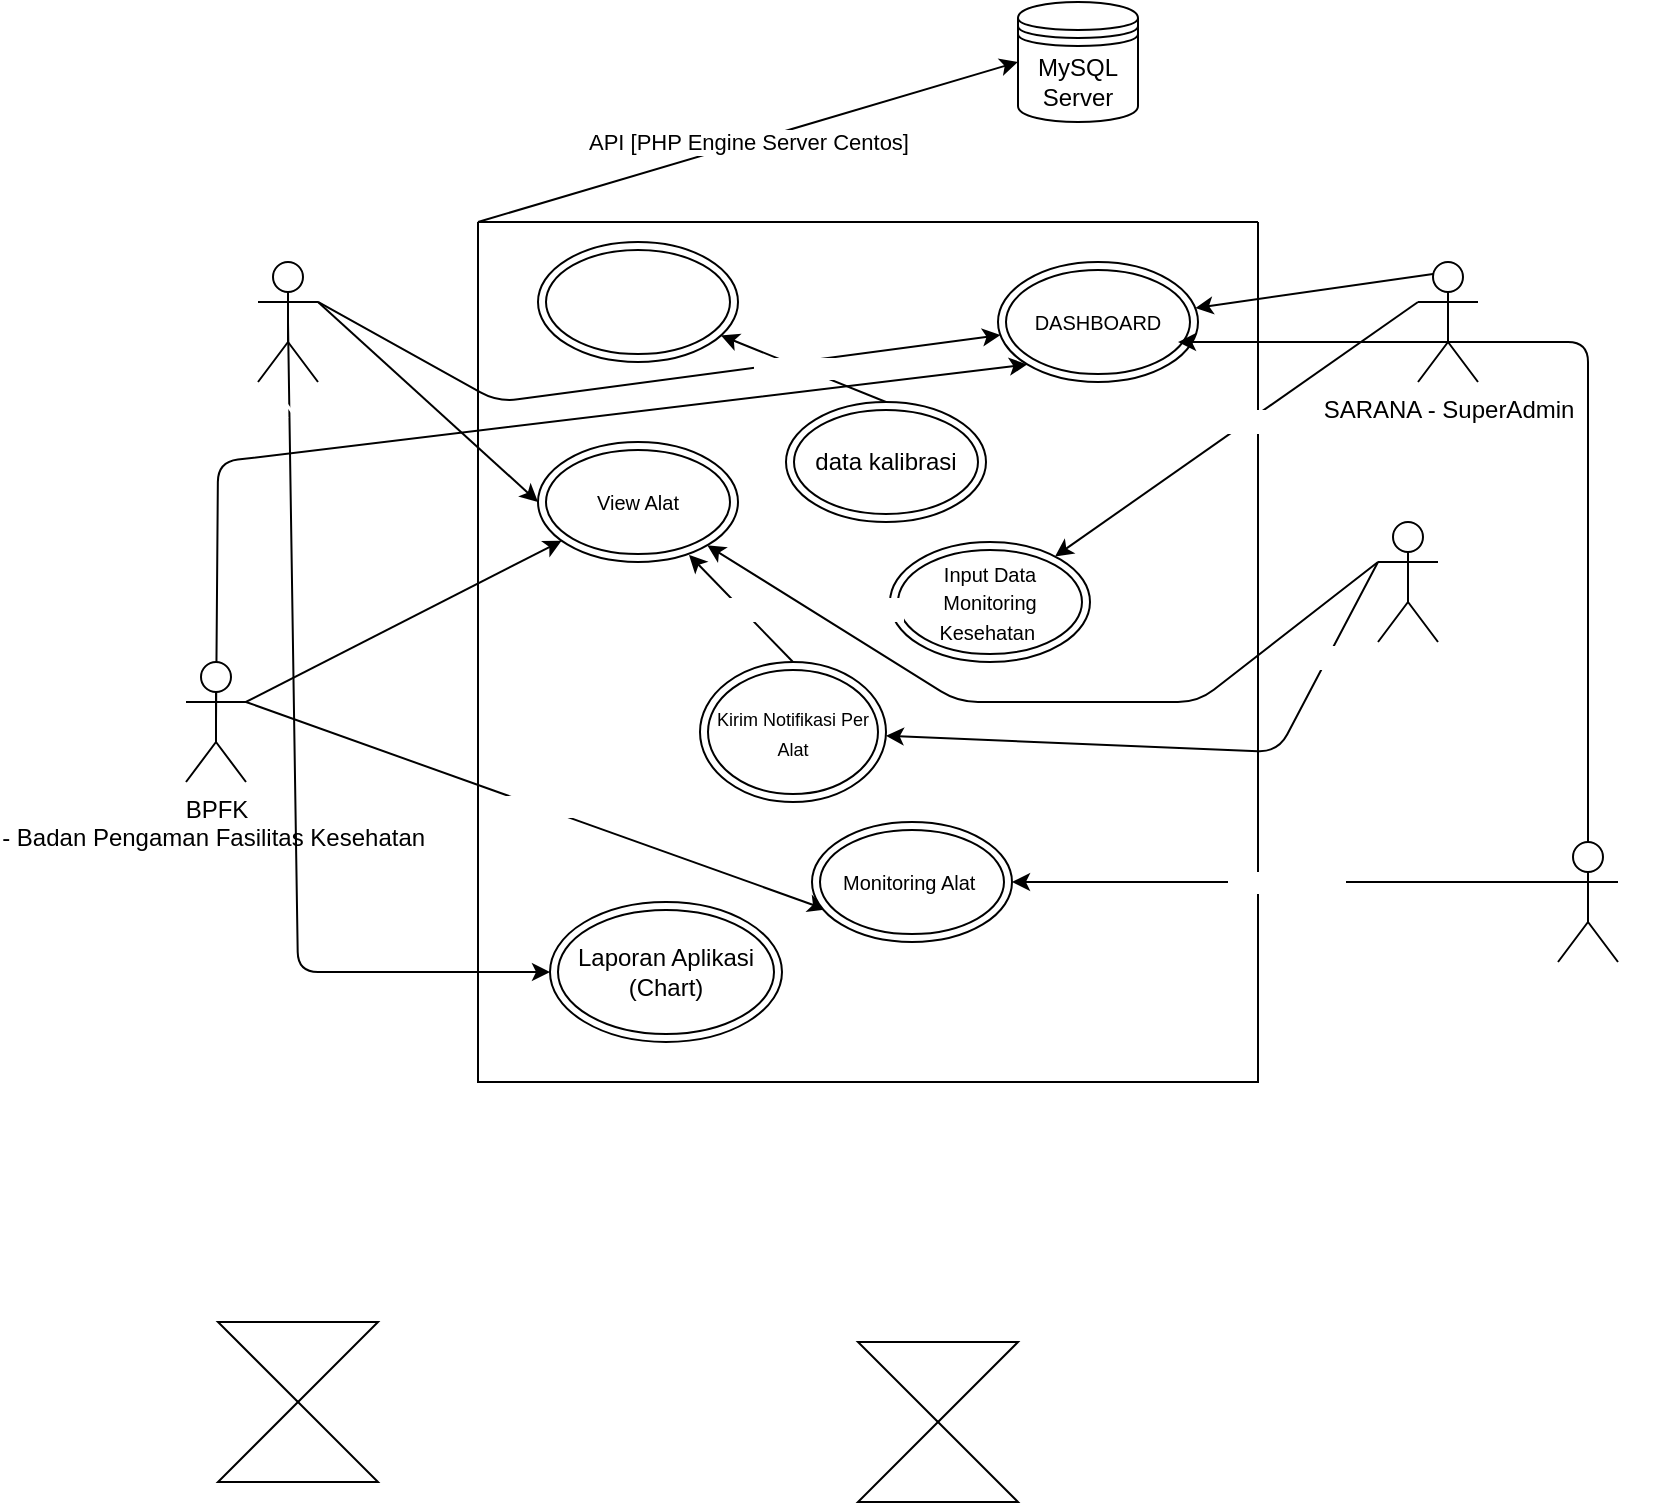 <mxfile>
    <diagram id="JOVopdvCqzf9IVyE2Mk1" name="USE CASE DIAGRAM">
        <mxGraphModel dx="1514" dy="584" grid="1" gridSize="10" guides="1" tooltips="1" connect="1" arrows="1" fold="1" page="1" pageScale="1" pageWidth="827" pageHeight="1169" math="0" shadow="0">
            <root>
                <mxCell id="0"/>
                <mxCell id="1" parent="0"/>
                <mxCell id="32" style="edgeStyle=none;html=1;exitX=1;exitY=0.333;exitDx=0;exitDy=0;exitPerimeter=0;fontSize=9;fontColor=#FFFFFF;" parent="1" source="2" target="29" edge="1">
                    <mxGeometry relative="1" as="geometry">
                        <Array as="points">
                            <mxPoint x="220" y="290"/>
                        </Array>
                    </mxGeometry>
                </mxCell>
                <mxCell id="35" style="edgeStyle=none;html=1;exitX=1;exitY=0.333;exitDx=0;exitDy=0;exitPerimeter=0;entryX=0;entryY=0.5;entryDx=0;entryDy=0;fontSize=9;fontColor=#FFFFFF;" parent="1" source="2" target="28" edge="1">
                    <mxGeometry relative="1" as="geometry"/>
                </mxCell>
                <mxCell id="40" style="edgeStyle=none;html=1;exitX=0.5;exitY=0.5;exitDx=0;exitDy=0;exitPerimeter=0;fontSize=9;fontColor=#FFFFFF;" parent="1" source="2" target="13" edge="1">
                    <mxGeometry relative="1" as="geometry">
                        <Array as="points">
                            <mxPoint x="120" y="575"/>
                        </Array>
                    </mxGeometry>
                </mxCell>
                <mxCell id="2" value="&lt;span id=&quot;docs-internal-guid-6491757e-7fff-908f-be83-5e8269bcc65f&quot;&gt;&lt;span style=&quot;font-family: &amp;quot;Times New Roman&amp;quot;; background-color: transparent; font-weight: 700; font-variant-numeric: normal; font-variant-east-asian: normal; vertical-align: baseline;&quot;&gt;&lt;font color=&quot;#ffffff&quot; style=&quot;font-size: 10px;&quot;&gt;KATIM PENUNJANG MEDIS &lt;/font&gt;&lt;/span&gt;&lt;/span&gt;" style="shape=umlActor;verticalLabelPosition=bottom;verticalAlign=top;html=1;outlineConnect=0;" parent="1" vertex="1">
                    <mxGeometry x="100" y="220" width="30" height="60" as="geometry"/>
                </mxCell>
                <mxCell id="27" value="List Alat Monitoring" style="edgeStyle=none;html=1;exitX=1;exitY=0.333;exitDx=0;exitDy=0;exitPerimeter=0;entryX=0.07;entryY=0.729;entryDx=0;entryDy=0;entryPerimeter=0;fontSize=9;fontColor=#FFFFFF;" parent="1" source="3" target="24" edge="1">
                    <mxGeometry relative="1" as="geometry"/>
                </mxCell>
                <mxCell id="33" style="edgeStyle=none;html=1;exitX=0.5;exitY=0.5;exitDx=0;exitDy=0;exitPerimeter=0;entryX=0;entryY=1;entryDx=0;entryDy=0;fontSize=9;fontColor=#FFFFFF;" parent="1" source="3" target="29" edge="1">
                    <mxGeometry relative="1" as="geometry">
                        <Array as="points">
                            <mxPoint x="80" y="320"/>
                        </Array>
                    </mxGeometry>
                </mxCell>
                <mxCell id="36" style="edgeStyle=none;html=1;exitX=1;exitY=0.333;exitDx=0;exitDy=0;exitPerimeter=0;fontSize=9;fontColor=#FFFFFF;" parent="1" source="3" target="28" edge="1">
                    <mxGeometry relative="1" as="geometry"/>
                </mxCell>
                <mxCell id="3" value="BPFK &lt;br&gt;- Badan Pengaman Fasilitas Kesehatan&amp;nbsp;" style="shape=umlActor;verticalLabelPosition=bottom;verticalAlign=top;html=1;outlineConnect=0;" parent="1" vertex="1">
                    <mxGeometry x="64" y="420" width="30" height="60" as="geometry"/>
                </mxCell>
                <mxCell id="4" value="MySQL Server" style="shape=datastore;whiteSpace=wrap;html=1;" parent="1" vertex="1">
                    <mxGeometry x="480" y="90" width="60" height="60" as="geometry"/>
                </mxCell>
                <mxCell id="41" value="API [PHP Engine Server Centos]" style="edgeStyle=none;html=1;exitX=0;exitY=0;exitDx=0;exitDy=0;entryX=0;entryY=0.5;entryDx=0;entryDy=0;" parent="1" source="6" target="4" edge="1">
                    <mxGeometry relative="1" as="geometry"/>
                </mxCell>
                <mxCell id="6" value="" style="swimlane;startSize=0;" parent="1" vertex="1">
                    <mxGeometry x="210" y="200" width="390" height="430" as="geometry"/>
                </mxCell>
                <mxCell id="5" value="&lt;span id=&quot;docs-internal-guid-1566516c-7fff-94e9-0a8b-0cf9907be1d3&quot;&gt;&lt;span style=&quot;font-family: &amp;quot;Times New Roman&amp;quot;; background-color: transparent; font-variant-numeric: normal; font-variant-east-asian: normal; vertical-align: baseline;&quot;&gt;&lt;font style=&quot;font-size: 9px;&quot; color=&quot;#ffffff&quot;&gt;Melihat jadwal kalibrasi &lt;/font&gt;&lt;/span&gt;&lt;/span&gt;" style="ellipse;shape=doubleEllipse;whiteSpace=wrap;html=1;" parent="6" vertex="1">
                    <mxGeometry x="30" y="10" width="100" height="60" as="geometry"/>
                </mxCell>
                <mxCell id="7" value="&lt;font style=&quot;font-size: 10px;&quot;&gt;Input Data Monitoring Kesehatan&amp;nbsp;&lt;/font&gt;" style="ellipse;shape=doubleEllipse;whiteSpace=wrap;html=1;" parent="6" vertex="1">
                    <mxGeometry x="206" y="160" width="100" height="60" as="geometry"/>
                </mxCell>
                <mxCell id="19" value="Aksi jika List Diliat dari User Instalasi" style="edgeStyle=none;html=1;exitX=0.5;exitY=0;exitDx=0;exitDy=0;entryX=0.755;entryY=0.941;entryDx=0;entryDy=0;fontSize=10;fontColor=#FFFFFF;entryPerimeter=0;" parent="6" source="12" target="28" edge="1">
                    <mxGeometry relative="1" as="geometry"/>
                </mxCell>
                <mxCell id="12" value="&lt;font style=&quot;font-size: 9px;&quot;&gt;Kirim Notifikasi Per Alat&lt;/font&gt;" style="ellipse;shape=doubleEllipse;whiteSpace=wrap;html=1;" parent="6" vertex="1">
                    <mxGeometry x="111" y="220" width="93" height="70" as="geometry"/>
                </mxCell>
                <mxCell id="13" value="Laporan Aplikasi (Chart)" style="ellipse;shape=doubleEllipse;whiteSpace=wrap;html=1;" parent="6" vertex="1">
                    <mxGeometry x="36" y="340" width="116" height="70" as="geometry"/>
                </mxCell>
                <object label="&amp;lt;&amp;lt;Include&amp;lt;&amp;lt;" id="15">
                    <mxCell style="edgeStyle=none;html=1;exitX=0.5;exitY=0;exitDx=0;exitDy=0;fontSize=9;fontColor=#FFFFFF;" parent="6" source="14" target="5" edge="1">
                        <mxGeometry relative="1" as="geometry"/>
                    </mxCell>
                </object>
                <mxCell id="14" value="data kalibrasi" style="ellipse;shape=doubleEllipse;whiteSpace=wrap;html=1;" parent="6" vertex="1">
                    <mxGeometry x="154" y="90" width="100" height="60" as="geometry"/>
                </mxCell>
                <mxCell id="24" value="&lt;span style=&quot;font-size: 10px;&quot;&gt;Monitoring Alat&amp;nbsp;&lt;/span&gt;" style="ellipse;shape=doubleEllipse;whiteSpace=wrap;html=1;" parent="6" vertex="1">
                    <mxGeometry x="167" y="300" width="100" height="60" as="geometry"/>
                </mxCell>
                <mxCell id="28" value="&lt;span style=&quot;font-size: 10px;&quot;&gt;View Alat&lt;/span&gt;" style="ellipse;shape=doubleEllipse;whiteSpace=wrap;html=1;" parent="6" vertex="1">
                    <mxGeometry x="30" y="110" width="100" height="60" as="geometry"/>
                </mxCell>
                <mxCell id="29" value="&lt;span style=&quot;font-size: 10px;&quot;&gt;DASHBOARD&lt;/span&gt;" style="ellipse;shape=doubleEllipse;whiteSpace=wrap;html=1;" parent="6" vertex="1">
                    <mxGeometry x="260" y="20" width="100" height="60" as="geometry"/>
                </mxCell>
                <mxCell id="20" style="edgeStyle=none;html=1;exitX=0;exitY=0.333;exitDx=0;exitDy=0;exitPerimeter=0;fontSize=10;fontColor=#FFFFFF;" parent="1" source="8" target="12" edge="1">
                    <mxGeometry relative="1" as="geometry">
                        <Array as="points">
                            <mxPoint x="610" y="465"/>
                        </Array>
                    </mxGeometry>
                </mxCell>
                <mxCell id="21" value="Login" style="edgeLabel;html=1;align=center;verticalAlign=middle;resizable=0;points=[];fontSize=10;fontColor=#FFFFFF;" parent="20" vertex="1" connectable="0">
                    <mxGeometry x="-0.651" relative="1" as="geometry">
                        <mxPoint as="offset"/>
                    </mxGeometry>
                </mxCell>
                <mxCell id="37" style="edgeStyle=none;html=1;exitX=0;exitY=0.333;exitDx=0;exitDy=0;exitPerimeter=0;fontSize=9;fontColor=#FFFFFF;" parent="1" source="8" target="28" edge="1">
                    <mxGeometry relative="1" as="geometry">
                        <Array as="points">
                            <mxPoint x="570" y="440"/>
                            <mxPoint x="450" y="440"/>
                        </Array>
                    </mxGeometry>
                </mxCell>
                <mxCell id="8" value="&lt;span style=&quot;font-size: 10px;&quot; id=&quot;docs-internal-guid-8a7c7f20-7fff-eb53-4f16-b1a4ab6e3bb3&quot;&gt;&lt;font style=&quot;font-size: 9px;&quot; color=&quot;#ffffff&quot;&gt;&lt;b&gt;&lt;p style=&quot;line-height: 1.8; margin-left: 36pt; margin-top: 0pt; margin-bottom: 0pt;&quot; dir=&quot;ltr&quot;&gt;&lt;span style=&quot;font-family: &amp;quot;Times New Roman&amp;quot;; background-color: transparent; font-variant-numeric: normal; font-variant-east-asian: normal; vertical-align: baseline;&quot;&gt;IGD, HD, PATOLOGI KLINIK, &lt;br&gt;RAWAT INAP ANGGREK 1,&lt;/span&gt;&lt;/p&gt;&lt;p style=&quot;line-height: 1.8; margin-left: 36pt; margin-top: 0pt; margin-bottom: 10pt;&quot; dir=&quot;ltr&quot;&gt;&lt;span style=&quot;font-family: &amp;quot;Times New Roman&amp;quot;; background-color: transparent; font-variant-numeric: normal; font-variant-east-asian: normal; vertical-align: baseline;&quot;&gt;POLI KEBIDANAN&lt;/span&gt;&lt;/p&gt;&lt;/b&gt;&lt;/font&gt;&lt;/span&gt;" style="shape=umlActor;verticalLabelPosition=bottom;verticalAlign=top;html=1;outlineConnect=0;" parent="1" vertex="1">
                    <mxGeometry x="660" y="350" width="30" height="60" as="geometry"/>
                </mxCell>
                <mxCell id="16" style="edgeStyle=none;html=1;exitX=0;exitY=0.333;exitDx=0;exitDy=0;exitPerimeter=0;fontSize=10;fontColor=#FFFFFF;" parent="1" source="9" target="7" edge="1">
                    <mxGeometry relative="1" as="geometry"/>
                </mxCell>
                <mxCell id="17" value="Login()" style="edgeLabel;html=1;align=center;verticalAlign=middle;resizable=0;points=[];fontSize=10;fontColor=#FFFFFF;" parent="16" vertex="1" connectable="0">
                    <mxGeometry x="-0.092" y="1" relative="1" as="geometry">
                        <mxPoint as="offset"/>
                    </mxGeometry>
                </mxCell>
                <mxCell id="31" style="edgeStyle=none;html=1;exitX=0.25;exitY=0.1;exitDx=0;exitDy=0;exitPerimeter=0;fontSize=9;fontColor=#FFFFFF;" parent="1" source="9" target="29" edge="1">
                    <mxGeometry relative="1" as="geometry"/>
                </mxCell>
                <mxCell id="9" value="SARANA - SuperAdmin&lt;br&gt;" style="shape=umlActor;verticalLabelPosition=bottom;verticalAlign=top;html=1;outlineConnect=0;" parent="1" vertex="1">
                    <mxGeometry x="680" y="220" width="30" height="60" as="geometry"/>
                </mxCell>
                <mxCell id="26" value="Monitoring Alat" style="edgeStyle=none;html=1;exitX=0;exitY=0.333;exitDx=0;exitDy=0;exitPerimeter=0;fontSize=9;fontColor=#FFFFFF;" parent="1" source="10" target="24" edge="1">
                    <mxGeometry relative="1" as="geometry"/>
                </mxCell>
                <mxCell id="34" style="edgeStyle=none;html=1;exitX=0.5;exitY=0;exitDx=0;exitDy=0;exitPerimeter=0;entryX=0.9;entryY=0.667;entryDx=0;entryDy=0;fontSize=9;fontColor=#FFFFFF;entryPerimeter=0;" parent="1" source="10" target="29" edge="1">
                    <mxGeometry relative="1" as="geometry">
                        <Array as="points">
                            <mxPoint x="765" y="260"/>
                        </Array>
                    </mxGeometry>
                </mxCell>
                <mxCell id="10" value="&lt;span style=&quot;font-size: 10px;&quot; id=&quot;docs-internal-guid-8a7c7f20-7fff-eb53-4f16-b1a4ab6e3bb3&quot;&gt;&lt;font face=&quot;Times New Roman&quot; style=&quot;font-size: 9px;&quot; color=&quot;#ffffff&quot;&gt;&lt;b&gt;&lt;p style=&quot;line-height: 1.8; margin-left: 36pt; margin-top: 0pt; margin-bottom: 0pt;&quot; dir=&quot;ltr&quot;&gt;KSO&lt;/p&gt;&lt;/b&gt;&lt;/font&gt;&lt;/span&gt;" style="shape=umlActor;verticalLabelPosition=bottom;verticalAlign=top;html=1;outlineConnect=0;" parent="1" vertex="1">
                    <mxGeometry x="750" y="510" width="30" height="60" as="geometry"/>
                </mxCell>
                <mxCell id="p6jWMQwYDkfpd2pGnsg2-41" value="" style="group" parent="1" vertex="1" connectable="0">
                    <mxGeometry x="80" y="710" width="220" height="120" as="geometry"/>
                </mxCell>
                <mxCell id="22" value="" style="shape=collate;whiteSpace=wrap;html=1;fontSize=9;fontColor=#FFFFFF;" parent="p6jWMQwYDkfpd2pGnsg2-41" vertex="1">
                    <mxGeometry y="40" width="80" height="80" as="geometry"/>
                </mxCell>
                <mxCell id="23" value="Alat :&amp;nbsp;&lt;br&gt;1. Ready Layak Pakai&lt;br&gt;2. Sedang Dalam Perbaikan&lt;br&gt;3. Menunggu Sparepart&lt;br&gt;4. Selesai Perbaikan&lt;br&gt;5. Gagal Perbaikan ( Rusak)&amp;nbsp;&amp;nbsp;" style="text;html=1;align=center;verticalAlign=middle;resizable=0;points=[];autosize=1;strokeColor=none;fillColor=none;fontSize=9;fontColor=#FFFFFF;" parent="p6jWMQwYDkfpd2pGnsg2-41" vertex="1">
                    <mxGeometry x="80" y="40" width="140" height="80" as="geometry"/>
                </mxCell>
                <mxCell id="p6jWMQwYDkfpd2pGnsg2-40" value="Status Monitoring" style="text;strokeColor=none;fillColor=none;align=left;verticalAlign=top;spacingLeft=4;spacingRight=4;overflow=hidden;rotatable=0;points=[[0,0.5],[1,0.5]];portConstraint=eastwest;whiteSpace=wrap;html=1;fontSize=9;fontColor=#FFFFFF;" parent="p6jWMQwYDkfpd2pGnsg2-41" vertex="1">
                    <mxGeometry width="190" height="30" as="geometry"/>
                </mxCell>
                <mxCell id="p6jWMQwYDkfpd2pGnsg2-43" value="" style="shape=collate;whiteSpace=wrap;html=1;fontSize=9;fontColor=#FFFFFF;" parent="1" vertex="1">
                    <mxGeometry x="400" y="760" width="80" height="80" as="geometry"/>
                </mxCell>
                <mxCell id="p6jWMQwYDkfpd2pGnsg2-44" value="Alat :&amp;nbsp;&lt;br&gt;1. Hijau - Bulan Ke -&amp;gt;&amp;nbsp; 1 - 6&amp;nbsp;&lt;br&gt;2. Kuning - Bulan Ke-&amp;gt; 6 - 10&lt;br&gt;&amp;nbsp;3.&amp;nbsp;Merah -&amp;nbsp; Bulan Ke -&amp;gt; 11-12" style="text;html=1;align=center;verticalAlign=middle;resizable=0;points=[];autosize=1;strokeColor=none;fillColor=none;fontSize=9;fontColor=#FFFFFF;" parent="1" vertex="1">
                    <mxGeometry x="490" y="770" width="140" height="60" as="geometry"/>
                </mxCell>
                <mxCell id="p6jWMQwYDkfpd2pGnsg2-45" value="Status Kalibrasi" style="text;strokeColor=none;fillColor=none;align=left;verticalAlign=top;spacingLeft=4;spacingRight=4;overflow=hidden;rotatable=0;points=[[0,0.5],[1,0.5]];portConstraint=eastwest;whiteSpace=wrap;html=1;fontSize=9;fontColor=#FFFFFF;" parent="1" vertex="1">
                    <mxGeometry x="400" y="720" width="190" height="30" as="geometry"/>
                </mxCell>
            </root>
        </mxGraphModel>
    </diagram>
    <diagram id="-RWpK5THY_VeXbTqc6Jj" name="ERD _ Analysis">
        <mxGraphModel dx="429" dy="365" grid="1" gridSize="10" guides="1" tooltips="1" connect="1" arrows="1" fold="1" page="1" pageScale="1" pageWidth="827" pageHeight="1169" math="0" shadow="0">
            <root>
                <mxCell id="0"/>
                <mxCell id="1" parent="0"/>
                <mxCell id="BsUkcaWn5jV7Ls88nMot-51" style="edgeStyle=none;html=1;exitX=1;exitY=0.5;exitDx=0;exitDy=0;entryX=0;entryY=0.5;entryDx=0;entryDy=0;fontSize=9;fontColor=#FFFFFF;" parent="1" source="BsUkcaWn5jV7Ls88nMot-14" target="BsUkcaWn5jV7Ls88nMot-22" edge="1">
                    <mxGeometry relative="1" as="geometry"/>
                </mxCell>
                <mxCell id="BsUkcaWn5jV7Ls88nMot-1" value="user_table" style="swimlane;fontStyle=0;childLayout=stackLayout;horizontal=1;startSize=26;fillColor=none;horizontalStack=0;resizeParent=1;resizeParentMax=0;resizeLast=0;collapsible=1;marginBottom=0;html=1;fontSize=9;fontColor=#FFFFFF;" parent="1" vertex="1">
                    <mxGeometry x="140" y="360" width="140" height="208" as="geometry"/>
                </mxCell>
                <mxCell id="BsUkcaWn5jV7Ls88nMot-2" value="id" style="text;strokeColor=none;fillColor=none;align=left;verticalAlign=top;spacingLeft=4;spacingRight=4;overflow=hidden;rotatable=0;points=[[0,0.5],[1,0.5]];portConstraint=eastwest;whiteSpace=wrap;html=1;fontSize=9;fontColor=#FFFFFF;" parent="BsUkcaWn5jV7Ls88nMot-1" vertex="1">
                    <mxGeometry y="26" width="140" height="26" as="geometry"/>
                </mxCell>
                <mxCell id="BsUkcaWn5jV7Ls88nMot-3" value="username" style="text;strokeColor=none;fillColor=none;align=left;verticalAlign=top;spacingLeft=4;spacingRight=4;overflow=hidden;rotatable=0;points=[[0,0.5],[1,0.5]];portConstraint=eastwest;whiteSpace=wrap;html=1;fontSize=9;fontColor=#FFFFFF;" parent="BsUkcaWn5jV7Ls88nMot-1" vertex="1">
                    <mxGeometry y="52" width="140" height="26" as="geometry"/>
                </mxCell>
                <mxCell id="BsUkcaWn5jV7Ls88nMot-14" value="status" style="text;strokeColor=none;fillColor=none;align=left;verticalAlign=top;spacingLeft=4;spacingRight=4;overflow=hidden;rotatable=0;points=[[0,0.5],[1,0.5]];portConstraint=eastwest;whiteSpace=wrap;html=1;fontSize=9;fontColor=#FFFFFF;" parent="BsUkcaWn5jV7Ls88nMot-1" vertex="1">
                    <mxGeometry y="78" width="140" height="26" as="geometry"/>
                </mxCell>
                <mxCell id="BsUkcaWn5jV7Ls88nMot-4" value="password" style="text;strokeColor=none;fillColor=none;align=left;verticalAlign=top;spacingLeft=4;spacingRight=4;overflow=hidden;rotatable=0;points=[[0,0.5],[1,0.5]];portConstraint=eastwest;whiteSpace=wrap;html=1;fontSize=9;fontColor=#FFFFFF;" parent="BsUkcaWn5jV7Ls88nMot-1" vertex="1">
                    <mxGeometry y="104" width="140" height="26" as="geometry"/>
                </mxCell>
                <mxCell id="BsUkcaWn5jV7Ls88nMot-13" value="fullname&amp;nbsp;" style="text;strokeColor=none;fillColor=none;align=left;verticalAlign=top;spacingLeft=4;spacingRight=4;overflow=hidden;rotatable=0;points=[[0,0.5],[1,0.5]];portConstraint=eastwest;whiteSpace=wrap;html=1;fontSize=9;fontColor=#FFFFFF;" parent="BsUkcaWn5jV7Ls88nMot-1" vertex="1">
                    <mxGeometry y="130" width="140" height="26" as="geometry"/>
                </mxCell>
                <mxCell id="BsUkcaWn5jV7Ls88nMot-5" value="updated_at" style="text;strokeColor=none;fillColor=none;align=left;verticalAlign=top;spacingLeft=4;spacingRight=4;overflow=hidden;rotatable=0;points=[[0,0.5],[1,0.5]];portConstraint=eastwest;whiteSpace=wrap;html=1;fontSize=9;fontColor=#FFFFFF;" parent="BsUkcaWn5jV7Ls88nMot-1" vertex="1">
                    <mxGeometry y="156" width="140" height="26" as="geometry"/>
                </mxCell>
                <mxCell id="BsUkcaWn5jV7Ls88nMot-6" value="created_at" style="text;strokeColor=none;fillColor=none;align=left;verticalAlign=top;spacingLeft=4;spacingRight=4;overflow=hidden;rotatable=0;points=[[0,0.5],[1,0.5]];portConstraint=eastwest;whiteSpace=wrap;html=1;fontSize=9;fontColor=#FFFFFF;" parent="BsUkcaWn5jV7Ls88nMot-1" vertex="1">
                    <mxGeometry y="182" width="140" height="26" as="geometry"/>
                </mxCell>
                <mxCell id="BsUkcaWn5jV7Ls88nMot-8" value="alat_table" style="swimlane;fontStyle=0;childLayout=stackLayout;horizontal=1;startSize=26;fillColor=none;horizontalStack=0;resizeParent=1;resizeParentMax=0;resizeLast=0;collapsible=1;marginBottom=0;html=1;fontSize=9;fontColor=#FFFFFF;" parent="1" vertex="1">
                    <mxGeometry x="382" y="130" width="140" height="338" as="geometry"/>
                </mxCell>
                <mxCell id="BsUkcaWn5jV7Ls88nMot-9" value="id" style="text;strokeColor=none;fillColor=none;align=left;verticalAlign=top;spacingLeft=4;spacingRight=4;overflow=hidden;rotatable=0;points=[[0,0.5],[1,0.5]];portConstraint=eastwest;whiteSpace=wrap;html=1;fontSize=9;fontColor=#FFFFFF;" parent="BsUkcaWn5jV7Ls88nMot-8" vertex="1">
                    <mxGeometry y="26" width="140" height="26" as="geometry"/>
                </mxCell>
                <mxCell id="BsUkcaWn5jV7Ls88nMot-10" value="nama_alat" style="text;strokeColor=none;fillColor=none;align=left;verticalAlign=top;spacingLeft=4;spacingRight=4;overflow=hidden;rotatable=0;points=[[0,0.5],[1,0.5]];portConstraint=eastwest;whiteSpace=wrap;html=1;fontSize=9;fontColor=#FFFFFF;" parent="BsUkcaWn5jV7Ls88nMot-8" vertex="1">
                    <mxGeometry y="52" width="140" height="26" as="geometry"/>
                </mxCell>
                <mxCell id="BsUkcaWn5jV7Ls88nMot-36" value="pic" style="text;strokeColor=none;fillColor=none;align=left;verticalAlign=top;spacingLeft=4;spacingRight=4;overflow=hidden;rotatable=0;points=[[0,0.5],[1,0.5]];portConstraint=eastwest;whiteSpace=wrap;html=1;fontSize=9;fontColor=#FFFFFF;" parent="BsUkcaWn5jV7Ls88nMot-8" vertex="1">
                    <mxGeometry y="78" width="140" height="26" as="geometry"/>
                </mxCell>
                <mxCell id="BsUkcaWn5jV7Ls88nMot-26" value="pemilik" style="text;strokeColor=none;fillColor=none;align=left;verticalAlign=top;spacingLeft=4;spacingRight=4;overflow=hidden;rotatable=0;points=[[0,0.5],[1,0.5]];portConstraint=eastwest;whiteSpace=wrap;html=1;fontSize=9;fontColor=#FFFFFF;" parent="BsUkcaWn5jV7Ls88nMot-8" vertex="1">
                    <mxGeometry y="104" width="140" height="26" as="geometry"/>
                </mxCell>
                <mxCell id="BsUkcaWn5jV7Ls88nMot-54" value="ruangan" style="text;strokeColor=none;fillColor=none;align=left;verticalAlign=top;spacingLeft=4;spacingRight=4;overflow=hidden;rotatable=0;points=[[0,0.5],[1,0.5]];portConstraint=eastwest;whiteSpace=wrap;html=1;fontSize=9;fontColor=#FFFFFF;" parent="BsUkcaWn5jV7Ls88nMot-8" vertex="1">
                    <mxGeometry y="130" width="140" height="26" as="geometry"/>
                </mxCell>
                <mxCell id="BsUkcaWn5jV7Ls88nMot-16" value="merk_type" style="text;strokeColor=none;fillColor=none;align=left;verticalAlign=top;spacingLeft=4;spacingRight=4;overflow=hidden;rotatable=0;points=[[0,0.5],[1,0.5]];portConstraint=eastwest;whiteSpace=wrap;html=1;fontSize=9;fontColor=#FFFFFF;" parent="BsUkcaWn5jV7Ls88nMot-8" vertex="1">
                    <mxGeometry y="156" width="140" height="26" as="geometry"/>
                </mxCell>
                <mxCell id="BsUkcaWn5jV7Ls88nMot-11" value="serial_number" style="text;strokeColor=none;fillColor=none;align=left;verticalAlign=top;spacingLeft=4;spacingRight=4;overflow=hidden;rotatable=0;points=[[0,0.5],[1,0.5]];portConstraint=eastwest;whiteSpace=wrap;html=1;fontSize=9;fontColor=#FFFFFF;" parent="BsUkcaWn5jV7Ls88nMot-8" vertex="1">
                    <mxGeometry y="182" width="140" height="26" as="geometry"/>
                </mxCell>
                <mxCell id="BsUkcaWn5jV7Ls88nMot-53" value="picture_name" style="text;strokeColor=none;fillColor=none;align=left;verticalAlign=top;spacingLeft=4;spacingRight=4;overflow=hidden;rotatable=0;points=[[0,0.5],[1,0.5]];portConstraint=eastwest;whiteSpace=wrap;html=1;fontSize=9;fontColor=#FFFFFF;" parent="BsUkcaWn5jV7Ls88nMot-8" vertex="1">
                    <mxGeometry y="208" width="140" height="26" as="geometry"/>
                </mxCell>
                <mxCell id="BsUkcaWn5jV7Ls88nMot-35" value="status_kalibrasi" style="text;strokeColor=none;fillColor=none;align=left;verticalAlign=top;spacingLeft=4;spacingRight=4;overflow=hidden;rotatable=0;points=[[0,0.5],[1,0.5]];portConstraint=eastwest;whiteSpace=wrap;html=1;fontSize=9;fontColor=#FFFFFF;" parent="BsUkcaWn5jV7Ls88nMot-8" vertex="1">
                    <mxGeometry y="234" width="140" height="26" as="geometry"/>
                </mxCell>
                <mxCell id="6jKcyJp5DO5PSLpK2znX-1" value="status_monitoring" style="text;strokeColor=none;fillColor=none;align=left;verticalAlign=top;spacingLeft=4;spacingRight=4;overflow=hidden;rotatable=0;points=[[0,0.5],[1,0.5]];portConstraint=eastwest;whiteSpace=wrap;html=1;fontSize=9;fontColor=#FFFFFF;" parent="BsUkcaWn5jV7Ls88nMot-8" vertex="1">
                    <mxGeometry y="260" width="140" height="26" as="geometry"/>
                </mxCell>
                <mxCell id="BsUkcaWn5jV7Ls88nMot-22" value="created_by" style="text;strokeColor=none;fillColor=none;align=left;verticalAlign=top;spacingLeft=4;spacingRight=4;overflow=hidden;rotatable=0;points=[[0,0.5],[1,0.5]];portConstraint=eastwest;whiteSpace=wrap;html=1;fontSize=9;fontColor=#FFFFFF;" parent="BsUkcaWn5jV7Ls88nMot-8" vertex="1">
                    <mxGeometry y="286" width="140" height="26" as="geometry"/>
                </mxCell>
                <mxCell id="BsUkcaWn5jV7Ls88nMot-23" value="created_at" style="text;strokeColor=none;fillColor=none;align=left;verticalAlign=top;spacingLeft=4;spacingRight=4;overflow=hidden;rotatable=0;points=[[0,0.5],[1,0.5]];portConstraint=eastwest;whiteSpace=wrap;html=1;fontSize=9;fontColor=#FFFFFF;" parent="BsUkcaWn5jV7Ls88nMot-8" vertex="1">
                    <mxGeometry y="312" width="140" height="26" as="geometry"/>
                </mxCell>
                <mxCell id="BsUkcaWn5jV7Ls88nMot-50" style="edgeStyle=none;html=1;exitX=1;exitY=0.5;exitDx=0;exitDy=0;entryX=0;entryY=0.5;entryDx=0;entryDy=0;fontSize=9;fontColor=#FFFFFF;" parent="1" source="BsUkcaWn5jV7Ls88nMot-30" target="BsUkcaWn5jV7Ls88nMot-26" edge="1">
                    <mxGeometry relative="1" as="geometry"/>
                </mxCell>
                <mxCell id="BsUkcaWn5jV7Ls88nMot-27" value="pemilik_table" style="swimlane;fontStyle=0;childLayout=stackLayout;horizontal=1;startSize=26;fillColor=none;horizontalStack=0;resizeParent=1;resizeParentMax=0;resizeLast=0;collapsible=1;marginBottom=0;html=1;fontSize=9;fontColor=#FFFFFF;" parent="1" vertex="1">
                    <mxGeometry x="140" y="155" width="140" height="182" as="geometry"/>
                </mxCell>
                <mxCell id="BsUkcaWn5jV7Ls88nMot-28" value="id" style="text;strokeColor=none;fillColor=none;align=left;verticalAlign=top;spacingLeft=4;spacingRight=4;overflow=hidden;rotatable=0;points=[[0,0.5],[1,0.5]];portConstraint=eastwest;whiteSpace=wrap;html=1;fontSize=9;fontColor=#FFFFFF;" parent="BsUkcaWn5jV7Ls88nMot-27" vertex="1">
                    <mxGeometry y="26" width="140" height="26" as="geometry"/>
                </mxCell>
                <mxCell id="BsUkcaWn5jV7Ls88nMot-29" value="nama" style="text;strokeColor=none;fillColor=none;align=left;verticalAlign=top;spacingLeft=4;spacingRight=4;overflow=hidden;rotatable=0;points=[[0,0.5],[1,0.5]];portConstraint=eastwest;whiteSpace=wrap;html=1;fontSize=9;fontColor=#FFFFFF;" parent="BsUkcaWn5jV7Ls88nMot-27" vertex="1">
                    <mxGeometry y="52" width="140" height="26" as="geometry"/>
                </mxCell>
                <mxCell id="BsUkcaWn5jV7Ls88nMot-30" value="status" style="text;strokeColor=none;fillColor=none;align=left;verticalAlign=top;spacingLeft=4;spacingRight=4;overflow=hidden;rotatable=0;points=[[0,0.5],[1,0.5]];portConstraint=eastwest;whiteSpace=wrap;html=1;fontSize=9;fontColor=#FFFFFF;" parent="BsUkcaWn5jV7Ls88nMot-27" vertex="1">
                    <mxGeometry y="78" width="140" height="26" as="geometry"/>
                </mxCell>
                <mxCell id="BsUkcaWn5jV7Ls88nMot-31" value="penanggung_jawab" style="text;strokeColor=none;fillColor=none;align=left;verticalAlign=top;spacingLeft=4;spacingRight=4;overflow=hidden;rotatable=0;points=[[0,0.5],[1,0.5]];portConstraint=eastwest;whiteSpace=wrap;html=1;fontSize=9;fontColor=#FFFFFF;" parent="BsUkcaWn5jV7Ls88nMot-27" vertex="1">
                    <mxGeometry y="104" width="140" height="26" as="geometry"/>
                </mxCell>
                <mxCell id="BsUkcaWn5jV7Ls88nMot-33" value="updated_at" style="text;strokeColor=none;fillColor=none;align=left;verticalAlign=top;spacingLeft=4;spacingRight=4;overflow=hidden;rotatable=0;points=[[0,0.5],[1,0.5]];portConstraint=eastwest;whiteSpace=wrap;html=1;fontSize=9;fontColor=#FFFFFF;" parent="BsUkcaWn5jV7Ls88nMot-27" vertex="1">
                    <mxGeometry y="130" width="140" height="26" as="geometry"/>
                </mxCell>
                <mxCell id="BsUkcaWn5jV7Ls88nMot-34" value="created_at" style="text;strokeColor=none;fillColor=none;align=left;verticalAlign=top;spacingLeft=4;spacingRight=4;overflow=hidden;rotatable=0;points=[[0,0.5],[1,0.5]];portConstraint=eastwest;whiteSpace=wrap;html=1;fontSize=9;fontColor=#FFFFFF;" parent="BsUkcaWn5jV7Ls88nMot-27" vertex="1">
                    <mxGeometry y="156" width="140" height="26" as="geometry"/>
                </mxCell>
                <mxCell id="BsUkcaWn5jV7Ls88nMot-48" style="edgeStyle=none;html=1;exitX=0.5;exitY=0;exitDx=0;exitDy=0;entryX=1;entryY=0.5;entryDx=0;entryDy=0;fontSize=9;fontColor=#FFFFFF;" parent="1" source="BsUkcaWn5jV7Ls88nMot-37" target="BsUkcaWn5jV7Ls88nMot-23" edge="1">
                    <mxGeometry relative="1" as="geometry">
                        <Array as="points">
                            <mxPoint x="680" y="455"/>
                        </Array>
                    </mxGeometry>
                </mxCell>
                <mxCell id="BsUkcaWn5jV7Ls88nMot-37" value="status_alat_table" style="swimlane;fontStyle=0;childLayout=stackLayout;horizontal=1;startSize=26;fillColor=none;horizontalStack=0;resizeParent=1;resizeParentMax=0;resizeLast=0;collapsible=1;marginBottom=0;html=1;fontSize=9;fontColor=#FFFFFF;" parent="1" vertex="1">
                    <mxGeometry x="610" y="490" width="140" height="156" as="geometry"/>
                </mxCell>
                <mxCell id="BsUkcaWn5jV7Ls88nMot-38" value="id" style="text;strokeColor=none;fillColor=none;align=left;verticalAlign=top;spacingLeft=4;spacingRight=4;overflow=hidden;rotatable=0;points=[[0,0.5],[1,0.5]];portConstraint=eastwest;whiteSpace=wrap;html=1;fontSize=9;fontColor=#FFFFFF;" parent="BsUkcaWn5jV7Ls88nMot-37" vertex="1">
                    <mxGeometry y="26" width="140" height="26" as="geometry"/>
                </mxCell>
                <mxCell id="BsUkcaWn5jV7Ls88nMot-39" value="status" style="text;strokeColor=none;fillColor=none;align=left;verticalAlign=top;spacingLeft=4;spacingRight=4;overflow=hidden;rotatable=0;points=[[0,0.5],[1,0.5]];portConstraint=eastwest;whiteSpace=wrap;html=1;fontSize=9;fontColor=#FFFFFF;" parent="BsUkcaWn5jV7Ls88nMot-37" vertex="1">
                    <mxGeometry y="52" width="140" height="26" as="geometry"/>
                </mxCell>
                <mxCell id="BsUkcaWn5jV7Ls88nMot-40" value="keterangan" style="text;strokeColor=none;fillColor=none;align=left;verticalAlign=top;spacingLeft=4;spacingRight=4;overflow=hidden;rotatable=0;points=[[0,0.5],[1,0.5]];portConstraint=eastwest;whiteSpace=wrap;html=1;fontSize=9;fontColor=#FFFFFF;" parent="BsUkcaWn5jV7Ls88nMot-37" vertex="1">
                    <mxGeometry y="78" width="140" height="26" as="geometry"/>
                </mxCell>
                <mxCell id="BsUkcaWn5jV7Ls88nMot-42" value="updated_at" style="text;strokeColor=none;fillColor=none;align=left;verticalAlign=top;spacingLeft=4;spacingRight=4;overflow=hidden;rotatable=0;points=[[0,0.5],[1,0.5]];portConstraint=eastwest;whiteSpace=wrap;html=1;fontSize=9;fontColor=#FFFFFF;" parent="BsUkcaWn5jV7Ls88nMot-37" vertex="1">
                    <mxGeometry y="104" width="140" height="26" as="geometry"/>
                </mxCell>
                <mxCell id="BsUkcaWn5jV7Ls88nMot-43" value="created_at" style="text;strokeColor=none;fillColor=none;align=left;verticalAlign=top;spacingLeft=4;spacingRight=4;overflow=hidden;rotatable=0;points=[[0,0.5],[1,0.5]];portConstraint=eastwest;whiteSpace=wrap;html=1;fontSize=9;fontColor=#FFFFFF;" parent="BsUkcaWn5jV7Ls88nMot-37" vertex="1">
                    <mxGeometry y="130" width="140" height="26" as="geometry"/>
                </mxCell>
                <mxCell id="BsUkcaWn5jV7Ls88nMot-56" value="Keterangan" style="text;strokeColor=none;fillColor=none;html=1;fontSize=24;fontStyle=1;verticalAlign=middle;align=center;fontColor=#FFFFFF;" parent="1" vertex="1">
                    <mxGeometry x="80" y="740" width="100" height="40" as="geometry"/>
                </mxCell>
                <mxCell id="BsUkcaWn5jV7Ls88nMot-57" value="ALAT_TABLE&amp;nbsp;&lt;br&gt;&lt;br&gt;pic - untuk penanggunajawab adminstrasi terdaftar pada system untuk masing2 alat&lt;br&gt;&lt;br&gt;&lt;br&gt;" style="text;html=1;strokeColor=none;fillColor=none;align=center;verticalAlign=middle;whiteSpace=wrap;rounded=0;fontSize=9;fontColor=#FFFFFF;" parent="1" vertex="1">
                    <mxGeometry x="65" y="810" width="150" height="30" as="geometry"/>
                </mxCell>
                <mxCell id="BsUkcaWn5jV7Ls88nMot-58" value="pemilik - adalah pemilik alat kesehatan bisa jadi perusahaan yang berinvestasi ke RS atau milik rumah sakit sendiri." style="text;html=1;strokeColor=none;fillColor=none;align=center;verticalAlign=middle;whiteSpace=wrap;rounded=0;fontSize=9;fontColor=#FFFFFF;" parent="1" vertex="1">
                    <mxGeometry x="65" y="860" width="150" height="30" as="geometry"/>
                </mxCell>
                <mxCell id="BsUkcaWn5jV7Ls88nMot-59" value="pemilik - adalah pemilik alat kesehatan bisa jadi perusahaan yang berinvestasi ke RS atau milik rumah sakit sendiri." style="text;html=1;strokeColor=none;fillColor=none;align=center;verticalAlign=middle;whiteSpace=wrap;rounded=0;fontSize=9;fontColor=#FFFFFF;" parent="1" vertex="1">
                    <mxGeometry x="55" y="920" width="150" height="30" as="geometry"/>
                </mxCell>
                <mxCell id="BsUkcaWn5jV7Ls88nMot-60" value="details_alat_table" style="swimlane;fontStyle=0;childLayout=stackLayout;horizontal=1;startSize=26;fillColor=none;horizontalStack=0;resizeParent=1;resizeParentMax=0;resizeLast=0;collapsible=1;marginBottom=0;html=1;fontSize=9;fontColor=#FFFFFF;" parent="1" vertex="1">
                    <mxGeometry x="588" y="130" width="140" height="260" as="geometry"/>
                </mxCell>
                <mxCell id="BsUkcaWn5jV7Ls88nMot-61" value="id" style="text;strokeColor=none;fillColor=none;align=left;verticalAlign=top;spacingLeft=4;spacingRight=4;overflow=hidden;rotatable=0;points=[[0,0.5],[1,0.5]];portConstraint=eastwest;whiteSpace=wrap;html=1;fontSize=9;fontColor=#FFFFFF;" parent="BsUkcaWn5jV7Ls88nMot-60" vertex="1">
                    <mxGeometry y="26" width="140" height="26" as="geometry"/>
                </mxCell>
                <mxCell id="BsUkcaWn5jV7Ls88nMot-62" value="id_alat" style="text;strokeColor=none;fillColor=none;align=left;verticalAlign=top;spacingLeft=4;spacingRight=4;overflow=hidden;rotatable=0;points=[[0,0.5],[1,0.5]];portConstraint=eastwest;whiteSpace=wrap;html=1;fontSize=9;fontColor=#FFFFFF;" parent="BsUkcaWn5jV7Ls88nMot-60" vertex="1">
                    <mxGeometry y="52" width="140" height="26" as="geometry"/>
                </mxCell>
                <mxCell id="BsUkcaWn5jV7Ls88nMot-20" value="tanggal_kalibrasi_alat" style="text;strokeColor=none;fillColor=none;align=left;verticalAlign=top;spacingLeft=4;spacingRight=4;overflow=hidden;rotatable=0;points=[[0,0.5],[1,0.5]];portConstraint=eastwest;whiteSpace=wrap;html=1;fontSize=9;fontColor=#FFFFFF;" parent="BsUkcaWn5jV7Ls88nMot-60" vertex="1">
                    <mxGeometry y="78" width="140" height="26" as="geometry"/>
                </mxCell>
                <mxCell id="BsUkcaWn5jV7Ls88nMot-21" value="tanggal_kalibrasi_ulang" style="text;strokeColor=none;fillColor=none;align=left;verticalAlign=top;spacingLeft=4;spacingRight=4;overflow=hidden;rotatable=0;points=[[0,0.5],[1,0.5]];portConstraint=eastwest;whiteSpace=wrap;html=1;fontSize=9;fontColor=#FFFFFF;" parent="BsUkcaWn5jV7Ls88nMot-60" vertex="1">
                    <mxGeometry y="104" width="140" height="26" as="geometry"/>
                </mxCell>
                <mxCell id="BsUkcaWn5jV7Ls88nMot-44" value="tanggal_monitoring_awal" style="text;strokeColor=none;fillColor=none;align=left;verticalAlign=top;spacingLeft=4;spacingRight=4;overflow=hidden;rotatable=0;points=[[0,0.5],[1,0.5]];portConstraint=eastwest;whiteSpace=wrap;html=1;fontSize=9;fontColor=#FFFFFF;" parent="BsUkcaWn5jV7Ls88nMot-60" vertex="1">
                    <mxGeometry y="130" width="140" height="26" as="geometry"/>
                </mxCell>
                <mxCell id="BsUkcaWn5jV7Ls88nMot-45" value="tanggal_monitoring_ulang" style="text;strokeColor=none;fillColor=none;align=left;verticalAlign=top;spacingLeft=4;spacingRight=4;overflow=hidden;rotatable=0;points=[[0,0.5],[1,0.5]];portConstraint=eastwest;whiteSpace=wrap;html=1;fontSize=9;fontColor=#FFFFFF;" parent="BsUkcaWn5jV7Ls88nMot-60" vertex="1">
                    <mxGeometry y="156" width="140" height="26" as="geometry"/>
                </mxCell>
                <mxCell id="BsUkcaWn5jV7Ls88nMot-63" value="keterangan" style="text;strokeColor=none;fillColor=none;align=left;verticalAlign=top;spacingLeft=4;spacingRight=4;overflow=hidden;rotatable=0;points=[[0,0.5],[1,0.5]];portConstraint=eastwest;whiteSpace=wrap;html=1;fontSize=9;fontColor=#FFFFFF;" parent="BsUkcaWn5jV7Ls88nMot-60" vertex="1">
                    <mxGeometry y="182" width="140" height="26" as="geometry"/>
                </mxCell>
                <mxCell id="BsUkcaWn5jV7Ls88nMot-64" value="updated_at" style="text;strokeColor=none;fillColor=none;align=left;verticalAlign=top;spacingLeft=4;spacingRight=4;overflow=hidden;rotatable=0;points=[[0,0.5],[1,0.5]];portConstraint=eastwest;whiteSpace=wrap;html=1;fontSize=9;fontColor=#FFFFFF;" parent="BsUkcaWn5jV7Ls88nMot-60" vertex="1">
                    <mxGeometry y="208" width="140" height="26" as="geometry"/>
                </mxCell>
                <mxCell id="BsUkcaWn5jV7Ls88nMot-65" value="created_at" style="text;strokeColor=none;fillColor=none;align=left;verticalAlign=top;spacingLeft=4;spacingRight=4;overflow=hidden;rotatable=0;points=[[0,0.5],[1,0.5]];portConstraint=eastwest;whiteSpace=wrap;html=1;fontSize=9;fontColor=#FFFFFF;" parent="BsUkcaWn5jV7Ls88nMot-60" vertex="1">
                    <mxGeometry y="234" width="140" height="26" as="geometry"/>
                </mxCell>
                <mxCell id="BsUkcaWn5jV7Ls88nMot-67" style="edgeStyle=none;html=1;exitX=0;exitY=0.5;exitDx=0;exitDy=0;entryX=1;entryY=0.5;entryDx=0;entryDy=0;fontSize=9;fontColor=#FFFFFF;" parent="1" source="BsUkcaWn5jV7Ls88nMot-44" target="BsUkcaWn5jV7Ls88nMot-54" edge="1">
                    <mxGeometry relative="1" as="geometry"/>
                </mxCell>
                <mxCell id="BsUkcaWn5jV7Ls88nMot-68" value="Even Table" style="text;html=1;strokeColor=none;fillColor=none;align=center;verticalAlign=middle;whiteSpace=wrap;rounded=0;fontSize=9;fontColor=#FFFFFF;" parent="1" vertex="1">
                    <mxGeometry x="230" y="770" width="150" height="30" as="geometry"/>
                </mxCell>
            </root>
        </mxGraphModel>
    </diagram>
</mxfile>